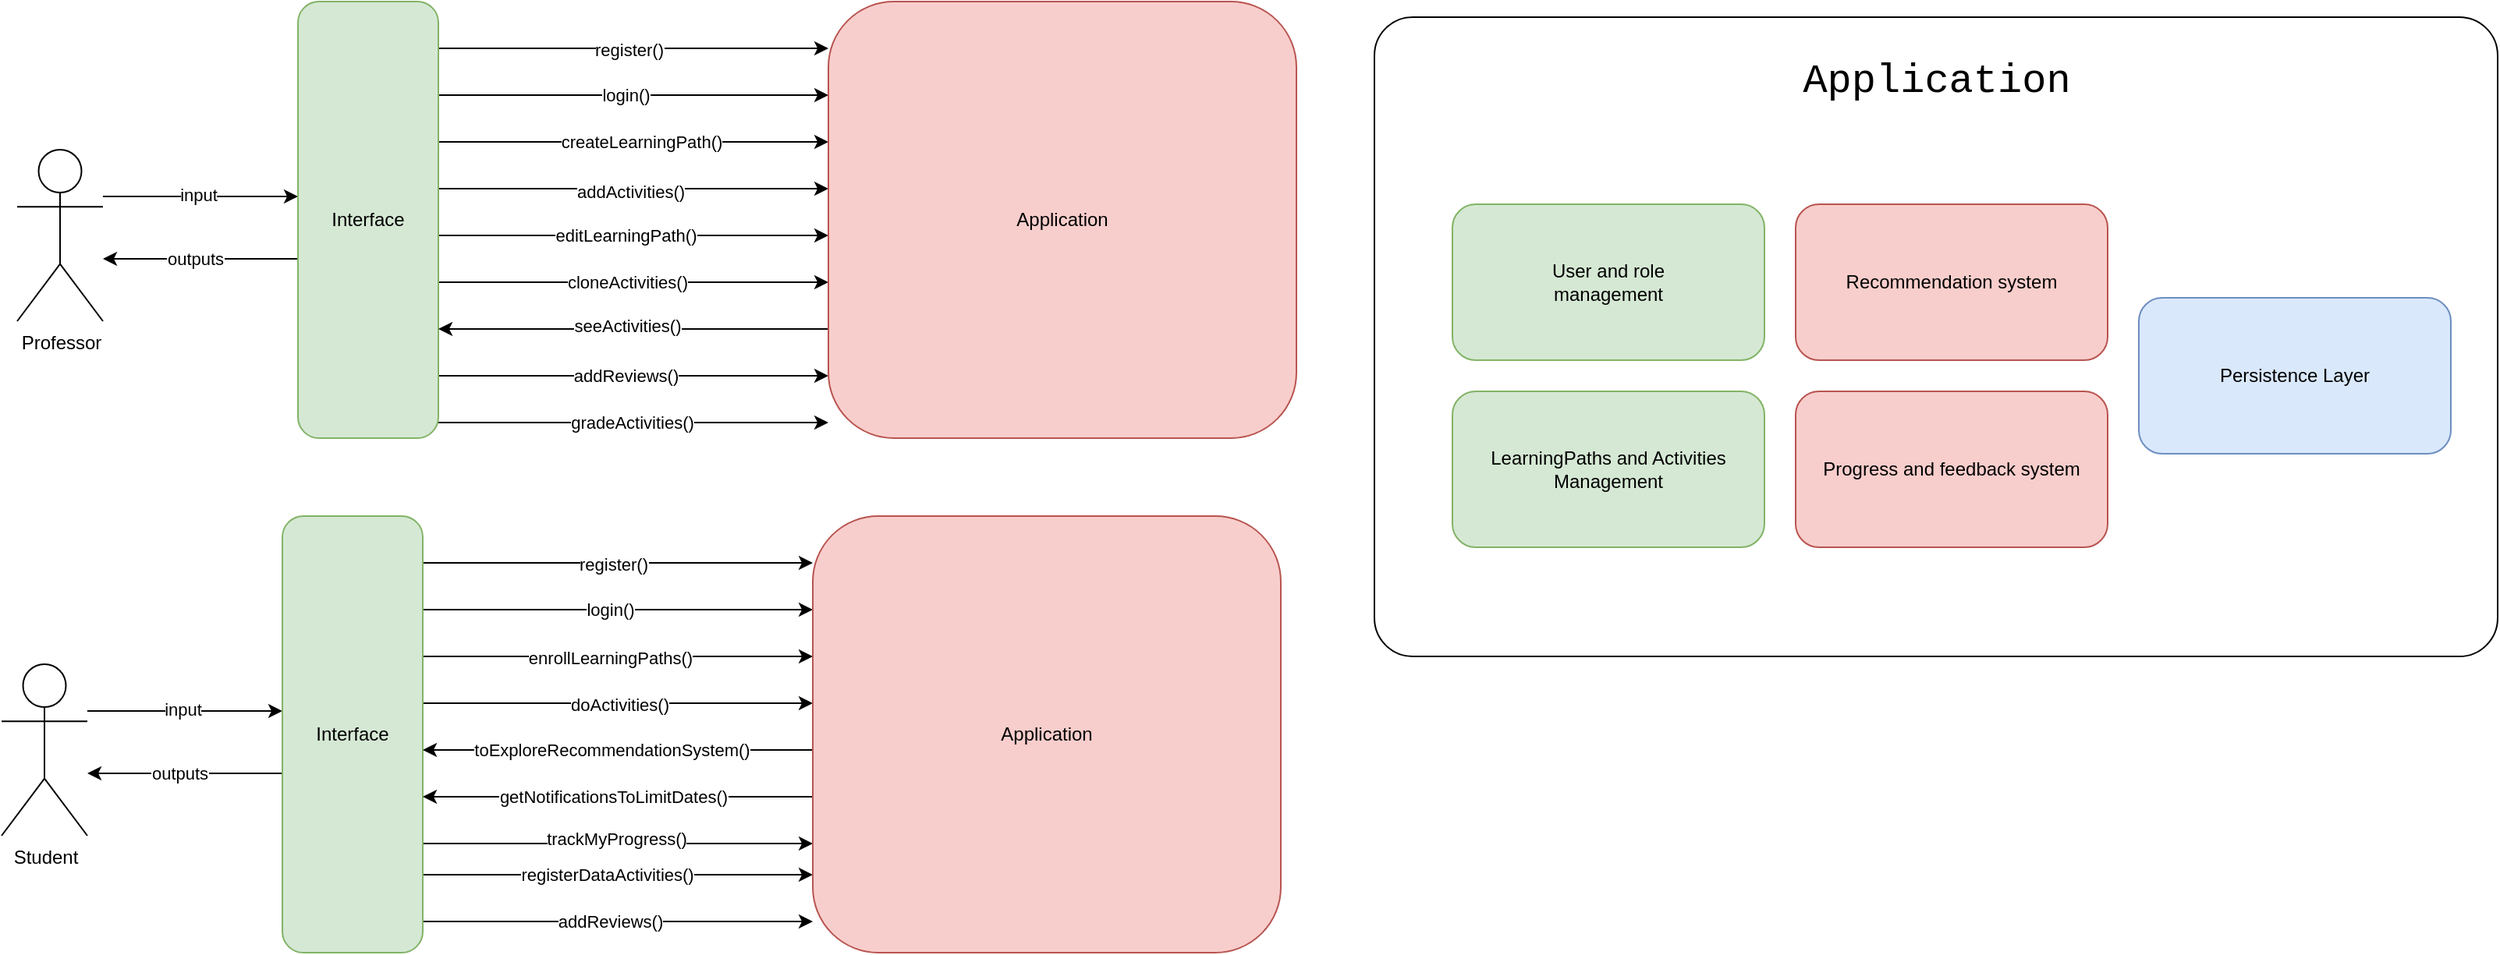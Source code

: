 <mxfile version="24.8.0">
  <diagram name="Page-1" id="0u3ZE7uqESYDxAMd9prz">
    <mxGraphModel dx="655" dy="376" grid="1" gridSize="10" guides="1" tooltips="1" connect="1" arrows="1" fold="1" page="1" pageScale="1" pageWidth="850" pageHeight="1100" math="0" shadow="0">
      <root>
        <mxCell id="0" />
        <mxCell id="1" parent="0" />
        <mxCell id="6C_B0T2juM4j-BZ9gB9E-7" style="edgeStyle=orthogonalEdgeStyle;rounded=0;orthogonalLoop=1;jettySize=auto;html=1;" parent="1" source="6C_B0T2juM4j-BZ9gB9E-1" target="6C_B0T2juM4j-BZ9gB9E-6" edge="1">
          <mxGeometry relative="1" as="geometry">
            <Array as="points">
              <mxPoint x="190" y="165" />
              <mxPoint x="190" y="165" />
            </Array>
          </mxGeometry>
        </mxCell>
        <mxCell id="6C_B0T2juM4j-BZ9gB9E-8" value="input" style="edgeLabel;html=1;align=center;verticalAlign=middle;resizable=0;points=[];" parent="6C_B0T2juM4j-BZ9gB9E-7" vertex="1" connectable="0">
          <mxGeometry x="-0.032" y="1" relative="1" as="geometry">
            <mxPoint as="offset" />
          </mxGeometry>
        </mxCell>
        <mxCell id="6C_B0T2juM4j-BZ9gB9E-1" value="Professor" style="shape=umlActor;verticalLabelPosition=bottom;verticalAlign=top;html=1;outlineConnect=0;" parent="1" vertex="1">
          <mxGeometry x="60" y="135" width="55" height="110" as="geometry" />
        </mxCell>
        <mxCell id="6C_B0T2juM4j-BZ9gB9E-9" style="edgeStyle=orthogonalEdgeStyle;rounded=0;orthogonalLoop=1;jettySize=auto;html=1;" parent="1" source="6C_B0T2juM4j-BZ9gB9E-6" target="6C_B0T2juM4j-BZ9gB9E-1" edge="1">
          <mxGeometry relative="1" as="geometry">
            <Array as="points">
              <mxPoint x="190" y="205" />
              <mxPoint x="190" y="205" />
            </Array>
          </mxGeometry>
        </mxCell>
        <mxCell id="6C_B0T2juM4j-BZ9gB9E-10" value="outputs" style="edgeLabel;html=1;align=center;verticalAlign=middle;resizable=0;points=[];" parent="6C_B0T2juM4j-BZ9gB9E-9" vertex="1" connectable="0">
          <mxGeometry x="0.065" relative="1" as="geometry">
            <mxPoint as="offset" />
          </mxGeometry>
        </mxCell>
        <mxCell id="6C_B0T2juM4j-BZ9gB9E-12" style="edgeStyle=orthogonalEdgeStyle;rounded=0;orthogonalLoop=1;jettySize=auto;html=1;" parent="1" source="6C_B0T2juM4j-BZ9gB9E-6" target="6C_B0T2juM4j-BZ9gB9E-11" edge="1">
          <mxGeometry relative="1" as="geometry">
            <Array as="points">
              <mxPoint x="450" y="70" />
              <mxPoint x="450" y="70" />
            </Array>
          </mxGeometry>
        </mxCell>
        <mxCell id="6C_B0T2juM4j-BZ9gB9E-14" value="register()" style="edgeLabel;html=1;align=center;verticalAlign=middle;resizable=0;points=[];" parent="6C_B0T2juM4j-BZ9gB9E-12" vertex="1" connectable="0">
          <mxGeometry x="-0.024" y="-1" relative="1" as="geometry">
            <mxPoint as="offset" />
          </mxGeometry>
        </mxCell>
        <mxCell id="6C_B0T2juM4j-BZ9gB9E-15" style="edgeStyle=orthogonalEdgeStyle;rounded=0;orthogonalLoop=1;jettySize=auto;html=1;" parent="1" source="6C_B0T2juM4j-BZ9gB9E-6" target="6C_B0T2juM4j-BZ9gB9E-11" edge="1">
          <mxGeometry relative="1" as="geometry">
            <Array as="points">
              <mxPoint x="460" y="100" />
              <mxPoint x="460" y="100" />
            </Array>
          </mxGeometry>
        </mxCell>
        <mxCell id="6C_B0T2juM4j-BZ9gB9E-16" value="login()" style="edgeLabel;html=1;align=center;verticalAlign=middle;resizable=0;points=[];" parent="6C_B0T2juM4j-BZ9gB9E-15" vertex="1" connectable="0">
          <mxGeometry x="-0.267" relative="1" as="geometry">
            <mxPoint x="28" as="offset" />
          </mxGeometry>
        </mxCell>
        <mxCell id="6C_B0T2juM4j-BZ9gB9E-19" style="edgeStyle=orthogonalEdgeStyle;rounded=0;orthogonalLoop=1;jettySize=auto;html=1;" parent="1" source="6C_B0T2juM4j-BZ9gB9E-6" target="6C_B0T2juM4j-BZ9gB9E-11" edge="1">
          <mxGeometry relative="1" as="geometry">
            <Array as="points">
              <mxPoint x="460" y="130" />
              <mxPoint x="460" y="130" />
            </Array>
          </mxGeometry>
        </mxCell>
        <mxCell id="6C_B0T2juM4j-BZ9gB9E-20" value="createLearningPath()" style="edgeLabel;html=1;align=center;verticalAlign=middle;resizable=0;points=[];" parent="6C_B0T2juM4j-BZ9gB9E-19" vertex="1" connectable="0">
          <mxGeometry x="-0.154" relative="1" as="geometry">
            <mxPoint x="24" as="offset" />
          </mxGeometry>
        </mxCell>
        <mxCell id="6C_B0T2juM4j-BZ9gB9E-22" style="edgeStyle=orthogonalEdgeStyle;rounded=0;orthogonalLoop=1;jettySize=auto;html=1;" parent="1" source="6C_B0T2juM4j-BZ9gB9E-6" target="6C_B0T2juM4j-BZ9gB9E-11" edge="1">
          <mxGeometry relative="1" as="geometry">
            <Array as="points">
              <mxPoint x="450" y="160" />
              <mxPoint x="450" y="160" />
            </Array>
          </mxGeometry>
        </mxCell>
        <mxCell id="6C_B0T2juM4j-BZ9gB9E-23" value="addActivities()" style="edgeLabel;html=1;align=center;verticalAlign=middle;resizable=0;points=[];" parent="6C_B0T2juM4j-BZ9gB9E-22" vertex="1" connectable="0">
          <mxGeometry x="-0.016" y="-2" relative="1" as="geometry">
            <mxPoint as="offset" />
          </mxGeometry>
        </mxCell>
        <mxCell id="MeX4JR6SGzkrb79R6EGi-2" style="edgeStyle=orthogonalEdgeStyle;rounded=0;orthogonalLoop=1;jettySize=auto;html=1;" parent="1" source="6C_B0T2juM4j-BZ9gB9E-6" target="6C_B0T2juM4j-BZ9gB9E-11" edge="1">
          <mxGeometry relative="1" as="geometry">
            <Array as="points">
              <mxPoint x="460" y="190" />
              <mxPoint x="460" y="190" />
            </Array>
          </mxGeometry>
        </mxCell>
        <mxCell id="MeX4JR6SGzkrb79R6EGi-3" value="editLearningPath()" style="edgeLabel;html=1;align=center;verticalAlign=middle;resizable=0;points=[];" parent="MeX4JR6SGzkrb79R6EGi-2" vertex="1" connectable="0">
          <mxGeometry x="-0.129" y="-2" relative="1" as="geometry">
            <mxPoint x="11" y="-2" as="offset" />
          </mxGeometry>
        </mxCell>
        <mxCell id="MeX4JR6SGzkrb79R6EGi-5" style="edgeStyle=orthogonalEdgeStyle;rounded=0;orthogonalLoop=1;jettySize=auto;html=1;" parent="1" source="6C_B0T2juM4j-BZ9gB9E-6" target="6C_B0T2juM4j-BZ9gB9E-11" edge="1">
          <mxGeometry relative="1" as="geometry">
            <Array as="points">
              <mxPoint x="450" y="220" />
              <mxPoint x="450" y="220" />
            </Array>
          </mxGeometry>
        </mxCell>
        <mxCell id="MeX4JR6SGzkrb79R6EGi-6" value="cloneActivities()" style="edgeLabel;html=1;align=center;verticalAlign=middle;resizable=0;points=[];" parent="MeX4JR6SGzkrb79R6EGi-5" vertex="1" connectable="0">
          <mxGeometry x="-0.038" y="-1" relative="1" as="geometry">
            <mxPoint y="-1" as="offset" />
          </mxGeometry>
        </mxCell>
        <mxCell id="MeX4JR6SGzkrb79R6EGi-9" style="edgeStyle=orthogonalEdgeStyle;rounded=0;orthogonalLoop=1;jettySize=auto;html=1;" parent="1" source="6C_B0T2juM4j-BZ9gB9E-6" target="6C_B0T2juM4j-BZ9gB9E-11" edge="1">
          <mxGeometry relative="1" as="geometry">
            <Array as="points">
              <mxPoint x="460" y="280" />
              <mxPoint x="460" y="280" />
            </Array>
          </mxGeometry>
        </mxCell>
        <mxCell id="MeX4JR6SGzkrb79R6EGi-10" value="addReviews()" style="edgeLabel;html=1;align=center;verticalAlign=middle;resizable=0;points=[];" parent="MeX4JR6SGzkrb79R6EGi-9" vertex="1" connectable="0">
          <mxGeometry x="-0.144" relative="1" as="geometry">
            <mxPoint x="13" as="offset" />
          </mxGeometry>
        </mxCell>
        <mxCell id="MeX4JR6SGzkrb79R6EGi-11" style="edgeStyle=orthogonalEdgeStyle;rounded=0;orthogonalLoop=1;jettySize=auto;html=1;" parent="1" source="6C_B0T2juM4j-BZ9gB9E-6" target="6C_B0T2juM4j-BZ9gB9E-11" edge="1">
          <mxGeometry relative="1" as="geometry">
            <Array as="points">
              <mxPoint x="460" y="310" />
              <mxPoint x="460" y="310" />
            </Array>
          </mxGeometry>
        </mxCell>
        <mxCell id="MeX4JR6SGzkrb79R6EGi-12" value="gradeActivities()" style="edgeLabel;html=1;align=center;verticalAlign=middle;resizable=0;points=[];" parent="MeX4JR6SGzkrb79R6EGi-11" vertex="1" connectable="0">
          <mxGeometry x="-0.009" relative="1" as="geometry">
            <mxPoint as="offset" />
          </mxGeometry>
        </mxCell>
        <mxCell id="6C_B0T2juM4j-BZ9gB9E-6" value="Interface" style="rounded=1;whiteSpace=wrap;html=1;fillColor=#d5e8d4;strokeColor=#82b366;" parent="1" vertex="1">
          <mxGeometry x="240" y="40" width="90" height="280" as="geometry" />
        </mxCell>
        <mxCell id="MeX4JR6SGzkrb79R6EGi-53" style="edgeStyle=orthogonalEdgeStyle;rounded=0;orthogonalLoop=1;jettySize=auto;html=1;" parent="1" source="6C_B0T2juM4j-BZ9gB9E-11" target="6C_B0T2juM4j-BZ9gB9E-6" edge="1">
          <mxGeometry relative="1" as="geometry">
            <Array as="points">
              <mxPoint x="450" y="250" />
              <mxPoint x="450" y="250" />
            </Array>
          </mxGeometry>
        </mxCell>
        <mxCell id="MeX4JR6SGzkrb79R6EGi-54" value="seeActivities()" style="edgeLabel;html=1;align=center;verticalAlign=middle;resizable=0;points=[];" parent="MeX4JR6SGzkrb79R6EGi-53" vertex="1" connectable="0">
          <mxGeometry x="0.034" y="-2" relative="1" as="geometry">
            <mxPoint as="offset" />
          </mxGeometry>
        </mxCell>
        <mxCell id="6C_B0T2juM4j-BZ9gB9E-11" value="Application" style="rounded=1;whiteSpace=wrap;html=1;fillColor=#f8cecc;strokeColor=#b85450;" parent="1" vertex="1">
          <mxGeometry x="580" y="40" width="300" height="280" as="geometry" />
        </mxCell>
        <mxCell id="MeX4JR6SGzkrb79R6EGi-13" style="edgeStyle=orthogonalEdgeStyle;rounded=0;orthogonalLoop=1;jettySize=auto;html=1;" parent="1" source="MeX4JR6SGzkrb79R6EGi-15" target="MeX4JR6SGzkrb79R6EGi-36" edge="1">
          <mxGeometry relative="1" as="geometry">
            <Array as="points">
              <mxPoint x="180" y="495" />
              <mxPoint x="180" y="495" />
            </Array>
          </mxGeometry>
        </mxCell>
        <mxCell id="MeX4JR6SGzkrb79R6EGi-14" value="input" style="edgeLabel;html=1;align=center;verticalAlign=middle;resizable=0;points=[];" parent="MeX4JR6SGzkrb79R6EGi-13" vertex="1" connectable="0">
          <mxGeometry x="-0.032" y="1" relative="1" as="geometry">
            <mxPoint as="offset" />
          </mxGeometry>
        </mxCell>
        <mxCell id="MeX4JR6SGzkrb79R6EGi-15" value="Student" style="shape=umlActor;verticalLabelPosition=bottom;verticalAlign=top;html=1;outlineConnect=0;" parent="1" vertex="1">
          <mxGeometry x="50" y="465" width="55" height="110" as="geometry" />
        </mxCell>
        <mxCell id="MeX4JR6SGzkrb79R6EGi-16" style="edgeStyle=orthogonalEdgeStyle;rounded=0;orthogonalLoop=1;jettySize=auto;html=1;" parent="1" source="MeX4JR6SGzkrb79R6EGi-36" target="MeX4JR6SGzkrb79R6EGi-15" edge="1">
          <mxGeometry relative="1" as="geometry">
            <Array as="points">
              <mxPoint x="180" y="535" />
              <mxPoint x="180" y="535" />
            </Array>
          </mxGeometry>
        </mxCell>
        <mxCell id="MeX4JR6SGzkrb79R6EGi-17" value="outputs" style="edgeLabel;html=1;align=center;verticalAlign=middle;resizable=0;points=[];" parent="MeX4JR6SGzkrb79R6EGi-16" vertex="1" connectable="0">
          <mxGeometry x="0.065" relative="1" as="geometry">
            <mxPoint as="offset" />
          </mxGeometry>
        </mxCell>
        <mxCell id="MeX4JR6SGzkrb79R6EGi-18" style="edgeStyle=orthogonalEdgeStyle;rounded=0;orthogonalLoop=1;jettySize=auto;html=1;" parent="1" source="MeX4JR6SGzkrb79R6EGi-36" target="MeX4JR6SGzkrb79R6EGi-37" edge="1">
          <mxGeometry relative="1" as="geometry">
            <Array as="points">
              <mxPoint x="440" y="400" />
              <mxPoint x="440" y="400" />
            </Array>
          </mxGeometry>
        </mxCell>
        <mxCell id="MeX4JR6SGzkrb79R6EGi-19" value="register()" style="edgeLabel;html=1;align=center;verticalAlign=middle;resizable=0;points=[];" parent="MeX4JR6SGzkrb79R6EGi-18" vertex="1" connectable="0">
          <mxGeometry x="-0.024" y="-1" relative="1" as="geometry">
            <mxPoint as="offset" />
          </mxGeometry>
        </mxCell>
        <mxCell id="MeX4JR6SGzkrb79R6EGi-20" style="edgeStyle=orthogonalEdgeStyle;rounded=0;orthogonalLoop=1;jettySize=auto;html=1;" parent="1" source="MeX4JR6SGzkrb79R6EGi-36" target="MeX4JR6SGzkrb79R6EGi-37" edge="1">
          <mxGeometry relative="1" as="geometry">
            <Array as="points">
              <mxPoint x="450" y="430" />
              <mxPoint x="450" y="430" />
            </Array>
          </mxGeometry>
        </mxCell>
        <mxCell id="MeX4JR6SGzkrb79R6EGi-21" value="login()" style="edgeLabel;html=1;align=center;verticalAlign=middle;resizable=0;points=[];" parent="MeX4JR6SGzkrb79R6EGi-20" vertex="1" connectable="0">
          <mxGeometry x="-0.267" relative="1" as="geometry">
            <mxPoint x="28" as="offset" />
          </mxGeometry>
        </mxCell>
        <mxCell id="MeX4JR6SGzkrb79R6EGi-32" style="edgeStyle=orthogonalEdgeStyle;rounded=0;orthogonalLoop=1;jettySize=auto;html=1;" parent="1" source="MeX4JR6SGzkrb79R6EGi-36" target="MeX4JR6SGzkrb79R6EGi-37" edge="1">
          <mxGeometry relative="1" as="geometry">
            <Array as="points">
              <mxPoint x="450" y="630" />
              <mxPoint x="450" y="630" />
            </Array>
          </mxGeometry>
        </mxCell>
        <mxCell id="MeX4JR6SGzkrb79R6EGi-33" value="addReviews()" style="edgeLabel;html=1;align=center;verticalAlign=middle;resizable=0;points=[];" parent="MeX4JR6SGzkrb79R6EGi-32" vertex="1" connectable="0">
          <mxGeometry x="-0.144" relative="1" as="geometry">
            <mxPoint x="13" as="offset" />
          </mxGeometry>
        </mxCell>
        <mxCell id="MeX4JR6SGzkrb79R6EGi-39" style="edgeStyle=orthogonalEdgeStyle;rounded=0;orthogonalLoop=1;jettySize=auto;html=1;" parent="1" source="MeX4JR6SGzkrb79R6EGi-36" target="MeX4JR6SGzkrb79R6EGi-37" edge="1">
          <mxGeometry relative="1" as="geometry">
            <Array as="points">
              <mxPoint x="450" y="460" />
              <mxPoint x="450" y="460" />
            </Array>
          </mxGeometry>
        </mxCell>
        <mxCell id="MeX4JR6SGzkrb79R6EGi-40" value="enrollLearningPaths()" style="edgeLabel;html=1;align=center;verticalAlign=middle;resizable=0;points=[];" parent="MeX4JR6SGzkrb79R6EGi-39" vertex="1" connectable="0">
          <mxGeometry x="-0.122" y="-1" relative="1" as="geometry">
            <mxPoint x="10" as="offset" />
          </mxGeometry>
        </mxCell>
        <mxCell id="MeX4JR6SGzkrb79R6EGi-41" style="edgeStyle=orthogonalEdgeStyle;rounded=0;orthogonalLoop=1;jettySize=auto;html=1;" parent="1" source="MeX4JR6SGzkrb79R6EGi-36" target="MeX4JR6SGzkrb79R6EGi-37" edge="1">
          <mxGeometry relative="1" as="geometry">
            <Array as="points">
              <mxPoint x="450" y="490" />
              <mxPoint x="450" y="490" />
            </Array>
          </mxGeometry>
        </mxCell>
        <mxCell id="MeX4JR6SGzkrb79R6EGi-42" value="doActivities()" style="edgeLabel;html=1;align=center;verticalAlign=middle;resizable=0;points=[];" parent="MeX4JR6SGzkrb79R6EGi-41" vertex="1" connectable="0">
          <mxGeometry x="0.008" y="-1" relative="1" as="geometry">
            <mxPoint as="offset" />
          </mxGeometry>
        </mxCell>
        <mxCell id="MeX4JR6SGzkrb79R6EGi-47" style="edgeStyle=orthogonalEdgeStyle;rounded=0;orthogonalLoop=1;jettySize=auto;html=1;" parent="1" source="MeX4JR6SGzkrb79R6EGi-36" target="MeX4JR6SGzkrb79R6EGi-37" edge="1">
          <mxGeometry relative="1" as="geometry">
            <Array as="points">
              <mxPoint x="450" y="580" />
              <mxPoint x="450" y="580" />
            </Array>
          </mxGeometry>
        </mxCell>
        <mxCell id="MeX4JR6SGzkrb79R6EGi-48" value="trackMyProgress()" style="edgeLabel;html=1;align=center;verticalAlign=middle;resizable=0;points=[];" parent="MeX4JR6SGzkrb79R6EGi-47" vertex="1" connectable="0">
          <mxGeometry x="-0.01" y="3" relative="1" as="geometry">
            <mxPoint as="offset" />
          </mxGeometry>
        </mxCell>
        <mxCell id="MeX4JR6SGzkrb79R6EGi-51" style="edgeStyle=orthogonalEdgeStyle;rounded=0;orthogonalLoop=1;jettySize=auto;html=1;" parent="1" source="MeX4JR6SGzkrb79R6EGi-36" target="MeX4JR6SGzkrb79R6EGi-37" edge="1">
          <mxGeometry relative="1" as="geometry">
            <Array as="points">
              <mxPoint x="450" y="600" />
              <mxPoint x="450" y="600" />
            </Array>
          </mxGeometry>
        </mxCell>
        <mxCell id="MeX4JR6SGzkrb79R6EGi-52" value="registerDataActivities()" style="edgeLabel;html=1;align=center;verticalAlign=middle;resizable=0;points=[];" parent="MeX4JR6SGzkrb79R6EGi-51" vertex="1" connectable="0">
          <mxGeometry x="-0.058" y="-1" relative="1" as="geometry">
            <mxPoint y="-1" as="offset" />
          </mxGeometry>
        </mxCell>
        <mxCell id="MeX4JR6SGzkrb79R6EGi-36" value="Interface" style="rounded=1;whiteSpace=wrap;html=1;fillColor=#d5e8d4;strokeColor=#82b366;" parent="1" vertex="1">
          <mxGeometry x="230" y="370" width="90" height="280" as="geometry" />
        </mxCell>
        <mxCell id="MeX4JR6SGzkrb79R6EGi-55" style="edgeStyle=orthogonalEdgeStyle;rounded=0;orthogonalLoop=1;jettySize=auto;html=1;" parent="1" source="MeX4JR6SGzkrb79R6EGi-37" target="MeX4JR6SGzkrb79R6EGi-36" edge="1">
          <mxGeometry relative="1" as="geometry">
            <Array as="points">
              <mxPoint x="450" y="520" />
              <mxPoint x="450" y="520" />
            </Array>
          </mxGeometry>
        </mxCell>
        <mxCell id="MeX4JR6SGzkrb79R6EGi-56" value="toExploreRecommendationSystem()" style="edgeLabel;html=1;align=center;verticalAlign=middle;resizable=0;points=[];" parent="MeX4JR6SGzkrb79R6EGi-55" vertex="1" connectable="0">
          <mxGeometry x="0.109" relative="1" as="geometry">
            <mxPoint x="9" as="offset" />
          </mxGeometry>
        </mxCell>
        <mxCell id="MeX4JR6SGzkrb79R6EGi-57" style="edgeStyle=orthogonalEdgeStyle;rounded=0;orthogonalLoop=1;jettySize=auto;html=1;" parent="1" source="MeX4JR6SGzkrb79R6EGi-37" target="MeX4JR6SGzkrb79R6EGi-36" edge="1">
          <mxGeometry relative="1" as="geometry">
            <Array as="points">
              <mxPoint x="440" y="550" />
              <mxPoint x="440" y="550" />
            </Array>
          </mxGeometry>
        </mxCell>
        <mxCell id="MeX4JR6SGzkrb79R6EGi-58" value="getNotificationsToLimitDates()" style="edgeLabel;html=1;align=center;verticalAlign=middle;resizable=0;points=[];" parent="MeX4JR6SGzkrb79R6EGi-57" vertex="1" connectable="0">
          <mxGeometry x="0.024" y="3" relative="1" as="geometry">
            <mxPoint y="-3" as="offset" />
          </mxGeometry>
        </mxCell>
        <mxCell id="MeX4JR6SGzkrb79R6EGi-37" value="Application" style="rounded=1;whiteSpace=wrap;html=1;fillColor=#f8cecc;strokeColor=#b85450;" parent="1" vertex="1">
          <mxGeometry x="570" y="370" width="300" height="280" as="geometry" />
        </mxCell>
        <mxCell id="83vnOwPLlXGg7ccvuWTX-2" value="" style="rounded=1;whiteSpace=wrap;html=1;arcSize=6;" vertex="1" parent="1">
          <mxGeometry x="930" y="50" width="720" height="410" as="geometry" />
        </mxCell>
        <mxCell id="83vnOwPLlXGg7ccvuWTX-3" value="&lt;font style=&quot;font-size: 26px;&quot; face=&quot;Courier New&quot;&gt;Application&lt;/font&gt;" style="text;html=1;align=center;verticalAlign=middle;resizable=0;points=[];autosize=1;strokeColor=none;fillColor=none;fontSize=26;" vertex="1" parent="1">
          <mxGeometry x="1190" y="65" width="200" height="50" as="geometry" />
        </mxCell>
        <mxCell id="83vnOwPLlXGg7ccvuWTX-4" value="&lt;div&gt;User and role&lt;/div&gt;&lt;div&gt;management&lt;br&gt; &lt;/div&gt;" style="rounded=1;whiteSpace=wrap;html=1;fillColor=#d5e8d4;strokeColor=#82b366;" vertex="1" parent="1">
          <mxGeometry x="980" y="170" width="200" height="100" as="geometry" />
        </mxCell>
        <mxCell id="83vnOwPLlXGg7ccvuWTX-5" value="LearningPaths and Activities Management" style="rounded=1;whiteSpace=wrap;html=1;fillColor=#d5e8d4;strokeColor=#82b366;" vertex="1" parent="1">
          <mxGeometry x="980" y="290" width="200" height="100" as="geometry" />
        </mxCell>
        <mxCell id="83vnOwPLlXGg7ccvuWTX-6" value="Progress and feedback system" style="rounded=1;whiteSpace=wrap;html=1;fillColor=#f8cecc;strokeColor=#b85450;" vertex="1" parent="1">
          <mxGeometry x="1200" y="290" width="200" height="100" as="geometry" />
        </mxCell>
        <mxCell id="83vnOwPLlXGg7ccvuWTX-7" value="Recommendation system  " style="rounded=1;whiteSpace=wrap;html=1;fillColor=#f8cecc;strokeColor=#b85450;" vertex="1" parent="1">
          <mxGeometry x="1200" y="170" width="200" height="100" as="geometry" />
        </mxCell>
        <mxCell id="83vnOwPLlXGg7ccvuWTX-8" value="Persistence Layer" style="rounded=1;whiteSpace=wrap;html=1;fillColor=#dae8fc;strokeColor=#6c8ebf;" vertex="1" parent="1">
          <mxGeometry x="1420" y="230" width="200" height="100" as="geometry" />
        </mxCell>
      </root>
    </mxGraphModel>
  </diagram>
</mxfile>
